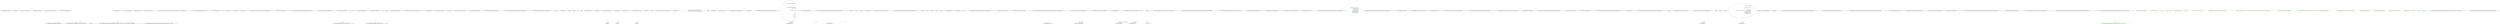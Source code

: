 digraph  {
n0 [cluster="QuantConnect.Market.Market()", label="Entry QuantConnect.Market.Market()", span="40-40"];
n1 [cluster="QuantConnect.Market.Market()", label=HardcodedMarkets, span="43-43"];
n2 [cluster="QuantConnect.Market.Market()", label="Markets[market.Item1] = market.Item2", span="45-45"];
n4 [cluster="QuantConnect.Market.Market()", label="Exit QuantConnect.Market.Market()", span="40-40"];
n3 [cluster="QuantConnect.Market.Market()", label="ReverseMarkets[market.Item2] = market.Item1", span="46-46"];
n5 [cluster="QuantConnect.Market.Add(string, int)", label="Entry QuantConnect.Market.Add(string, int)", span="75-75"];
n6 [cluster="QuantConnect.Market.Add(string, int)", label="identifier >= MaxMarketIdentifier", span="77-77"];
n9 [cluster="QuantConnect.Market.Add(string, int)", label="market = market.ToLower()", span="83-83"];
n12 [cluster="QuantConnect.Market.Add(string, int)", label="Markets.TryGetValue(market, out marketIdentifier) && identifier != marketIdentifier", span="89-89"];
n15 [cluster="QuantConnect.Market.Add(string, int)", label="ReverseMarkets.TryGetValue(identifier, out existingMarket)", span="95-95"];
n17 [cluster="QuantConnect.Market.Add(string, int)", label="Markets[market] = identifier", span="101-101"];
n18 [cluster="QuantConnect.Market.Add(string, int)", label="ReverseMarkets[identifier] = market", span="102-102"];
n7 [cluster="QuantConnect.Market.Add(string, int)", label="var message = string.Format(''The market identifier is limited to positive values less than {0}.'', MaxMarketIdentifier)", span="79-79"];
n8 [cluster="QuantConnect.Market.Add(string, int)", label="throw new ArgumentOutOfRangeException(''identifier'', message);", span="80-80"];
n20 [cluster="string.Format(string, object)", label="Entry string.Format(string, object)", span="0-0"];
n10 [cluster="QuantConnect.Market.Add(string, int)", label=_lock, span="86-86"];
n22 [cluster="string.ToLower()", label="Entry string.ToLower()", span="0-0"];
n13 [cluster="QuantConnect.Market.Add(string, int)", label="throw new ArgumentException(''Attempted to add an already added market with a different identifier. Market: '' + market);", span="91-91"];
n16 [cluster="QuantConnect.Market.Add(string, int)", label="throw new ArgumentException(''Attempted to add a market identifier that is already in use. New Market: '' + market + '' Existing Market: '' + existingMarket);", span="97-97"];
n11 [cluster="QuantConnect.Market.Add(string, int)", label="int marketIdentifier", span="88-88"];
n14 [cluster="QuantConnect.Market.Add(string, int)", label="string existingMarket", span="94-94"];
n23 [cluster="System.Collections.Generic.Dictionary<TKey, TValue>.TryGetValue(TKey, out TValue)", label="Entry System.Collections.Generic.Dictionary<TKey, TValue>.TryGetValue(TKey, out TValue)", span="0-0"];
n19 [cluster="QuantConnect.Market.Add(string, int)", label="Exit QuantConnect.Market.Add(string, int)", span="75-75"];
n21 [cluster="System.ArgumentOutOfRangeException.ArgumentOutOfRangeException(string, string)", label="Entry System.ArgumentOutOfRangeException.ArgumentOutOfRangeException(string, string)", span="0-0"];
n24 [cluster="System.ArgumentException.ArgumentException(string)", label="Entry System.ArgumentException.ArgumentException(string)", span="0-0"];
n25 [cluster="QuantConnect.Market.Encode(string)", label="Entry QuantConnect.Market.Encode(string)", span="111-111"];
n26 [cluster="QuantConnect.Market.Encode(string)", label=_lock, span="113-113"];
n28 [cluster="QuantConnect.Market.Encode(string)", label="return !Markets.TryGetValue(market, out code) ? (int?) null : code;", span="116-116"];
n27 [cluster="QuantConnect.Market.Encode(string)", label="int code", span="115-115"];
n29 [cluster="QuantConnect.Market.Encode(string)", label="Exit QuantConnect.Market.Encode(string)", span="111-111"];
n30 [cluster="QuantConnect.Market.Decode(int)", label="Entry QuantConnect.Market.Decode(int)", span="125-125"];
n31 [cluster="QuantConnect.Market.Decode(int)", label=_lock, span="127-127"];
n33 [cluster="QuantConnect.Market.Decode(int)", label="return !ReverseMarkets.TryGetValue(code, out market) ? null : market;", span="130-130"];
n32 [cluster="QuantConnect.Market.Decode(int)", label="string market", span="129-129"];
n34 [cluster="QuantConnect.Market.Decode(int)", label="Exit QuantConnect.Market.Decode(int)", span="125-125"];
m1_31 [cluster="QuantConnect.Logging.Log.Error(System.Exception, string, bool)", file="QuandlBitfinexDownloader.cs", label="Entry QuantConnect.Logging.Log.Error(System.Exception, string, bool)", span="98-98"];
m1_61 [cluster="string.Contains(string)", file="QuandlBitfinexDownloader.cs", label="Entry string.Contains(string)", span="0-0"];
m1_62 [cluster="System.Diagnostics.Process.Kill()", file="QuandlBitfinexDownloader.cs", label="Entry System.Diagnostics.Process.Kill()", span="0-0"];
m1_105 [cluster="Unk.Where", file="QuandlBitfinexDownloader.cs", label="Entry Unk.Where", span=""];
m1_101 [cluster="System.Diagnostics.Process.WaitForExit()", file="QuandlBitfinexDownloader.cs", label="Entry System.Diagnostics.Process.WaitForExit()", span="0-0"];
m1_100 [cluster="System.IO.StreamReader.ReadToEnd()", file="QuandlBitfinexDownloader.cs", label="Entry System.IO.StreamReader.ReadToEnd()", span="0-0"];
m1_4 [cluster="QuantConnect.Configuration.Config.GetBool(string, bool)", file="QuandlBitfinexDownloader.cs", label="Entry QuantConnect.Configuration.Config.GetBool(string, bool)", span="141-141"];
m1_32 [cluster="QuantConnect.Brokerages.InteractiveBrokers.InteractiveBrokersGatewayRunner.Stop()", file="QuandlBitfinexDownloader.cs", label="Entry QuantConnect.Brokerages.InteractiveBrokers.InteractiveBrokersGatewayRunner.Stop()", span="104-104"];
m1_35 [cluster="QuantConnect.Brokerages.InteractiveBrokers.InteractiveBrokersGatewayRunner.Stop()", file="QuandlBitfinexDownloader.cs", label="Log.Trace(''InteractiveBrokersGatewayRunner.Stop(): Stopping IBController...'')", span="113-113"];
m1_58 [cluster="QuantConnect.Brokerages.InteractiveBrokers.InteractiveBrokersGatewayRunner.Stop()", file="QuandlBitfinexDownloader.cs", label="Log.Error(err)", span="175-175"];
m1_33 [cluster="QuantConnect.Brokerages.InteractiveBrokers.InteractiveBrokersGatewayRunner.Stop()", file="QuandlBitfinexDownloader.cs", label="_scriptProcessId == 0", span="106-106"];
m1_36 [cluster="QuantConnect.Brokerages.InteractiveBrokers.InteractiveBrokersGatewayRunner.Stop()", file="QuandlBitfinexDownloader.cs", label="OS.IsWindows", span="115-115"];
m1_57 [cluster="QuantConnect.Brokerages.InteractiveBrokers.InteractiveBrokersGatewayRunner.Stop()", file="QuandlBitfinexDownloader.cs", label=Exception, span="173-173"];
m1_34 [cluster="QuantConnect.Brokerages.InteractiveBrokers.InteractiveBrokersGatewayRunner.Stop()", file="QuandlBitfinexDownloader.cs", label="return;", span="108-108"];
m1_37 [cluster="QuantConnect.Brokerages.InteractiveBrokers.InteractiveBrokersGatewayRunner.Stop()", file="QuandlBitfinexDownloader.cs", label=_useTws, span="117-117"];
m1_51 [cluster="QuantConnect.Brokerages.InteractiveBrokers.InteractiveBrokersGatewayRunner.Stop()", file="QuandlBitfinexDownloader.cs", label="Process.Start(''pkill'', ''xvfb-run'')", span="160-160"];
m1_56 [cluster="QuantConnect.Brokerages.InteractiveBrokers.InteractiveBrokersGatewayRunner.Stop()", file="QuandlBitfinexDownloader.cs", label="_scriptProcessId = 0", span="171-171"];
m1_38 [cluster="QuantConnect.Brokerages.InteractiveBrokers.InteractiveBrokersGatewayRunner.Stop()", file="QuandlBitfinexDownloader.cs", label="Process.GetProcessesByName(''java'')", span="119-119"];
m1_46 [cluster="QuantConnect.Brokerages.InteractiveBrokers.InteractiveBrokersGatewayRunner.Stop()", file="QuandlBitfinexDownloader.cs", label="Process.GetProcesses()", span="138-138"];
m1_52 [cluster="QuantConnect.Brokerages.InteractiveBrokers.InteractiveBrokersGatewayRunner.Stop()", file="QuandlBitfinexDownloader.cs", label="Process.Start(''pkill'', ''java'')", span="161-161"];
m1_42 [cluster="QuantConnect.Brokerages.InteractiveBrokers.InteractiveBrokersGatewayRunner.Stop()", file="QuandlBitfinexDownloader.cs", label="Process.GetProcessesByName(''cmd'')", span="127-127"];
m1_54 [cluster="QuantConnect.Brokerages.InteractiveBrokers.InteractiveBrokersGatewayRunner.Stop()", file="QuandlBitfinexDownloader.cs", label="Thread.Sleep(2500)", span="163-163"];
m1_55 [cluster="QuantConnect.Brokerages.InteractiveBrokers.InteractiveBrokersGatewayRunner.Stop()", file="QuandlBitfinexDownloader.cs", label=Exception, span="165-165"];
m1_39 [cluster="QuantConnect.Brokerages.InteractiveBrokers.InteractiveBrokersGatewayRunner.Stop()", file="QuandlBitfinexDownloader.cs", label="process.MainWindowTitle.Contains(''Interactive Brokers'')", span="121-121"];
m1_41 [cluster="QuantConnect.Brokerages.InteractiveBrokers.InteractiveBrokersGatewayRunner.Stop()", file="QuandlBitfinexDownloader.cs", label="Thread.Sleep(2500)", span="124-124"];
m1_40 [cluster="QuantConnect.Brokerages.InteractiveBrokers.InteractiveBrokersGatewayRunner.Stop()", file="QuandlBitfinexDownloader.cs", label="process.Kill()", span="123-123"];
m1_47 [cluster="QuantConnect.Brokerages.InteractiveBrokers.InteractiveBrokersGatewayRunner.Stop()", file="QuandlBitfinexDownloader.cs", label="process.MainWindowTitle.ToLower().Contains(''ibcontroller'') ||\r\n                                    process.MainWindowTitle.ToLower().Contains(''ib gateway'')", span="142-143"];
m1_50 [cluster="QuantConnect.Brokerages.InteractiveBrokers.InteractiveBrokersGatewayRunner.Stop()", file="QuandlBitfinexDownloader.cs", label=Exception, span="149-149"];
m1_49 [cluster="QuantConnect.Brokerages.InteractiveBrokers.InteractiveBrokersGatewayRunner.Stop()", file="QuandlBitfinexDownloader.cs", label="Thread.Sleep(2500)", span="146-146"];
m1_48 [cluster="QuantConnect.Brokerages.InteractiveBrokers.InteractiveBrokersGatewayRunner.Stop()", file="QuandlBitfinexDownloader.cs", label="process.Kill()", span="145-145"];
m1_53 [cluster="QuantConnect.Brokerages.InteractiveBrokers.InteractiveBrokersGatewayRunner.Stop()", file="QuandlBitfinexDownloader.cs", label="Process.Start(''pkill'', ''Xvfb'')", span="162-162"];
m1_43 [cluster="QuantConnect.Brokerages.InteractiveBrokers.InteractiveBrokersGatewayRunner.Stop()", file="QuandlBitfinexDownloader.cs", label="process.MainWindowTitle.ToLower().Contains(''ibcontroller'')", span="129-129"];
m1_45 [cluster="QuantConnect.Brokerages.InteractiveBrokers.InteractiveBrokersGatewayRunner.Stop()", file="QuandlBitfinexDownloader.cs", label="Thread.Sleep(2500)", span="132-132"];
m1_44 [cluster="QuantConnect.Brokerages.InteractiveBrokers.InteractiveBrokersGatewayRunner.Stop()", file="QuandlBitfinexDownloader.cs", label="process.Kill()", span="131-131"];
m1_59 [cluster="QuantConnect.Brokerages.InteractiveBrokers.InteractiveBrokersGatewayRunner.Stop()", file="QuandlBitfinexDownloader.cs", label="Exit QuantConnect.Brokerages.InteractiveBrokers.InteractiveBrokersGatewayRunner.Stop()", span="104-104"];
m1_106 [cluster="lambda expression", file="QuandlBitfinexDownloader.cs", label="Entry lambda expression", span="270-285"];
m1_109 [cluster="lambda expression", file="QuandlBitfinexDownloader.cs", label="return parent.Id == id;", span="277-277"];
m1_107 [cluster="lambda expression", file="QuandlBitfinexDownloader.cs", label="var parent = ProcessExtensions.Parent(x)", span="274-274"];
m1_108 [cluster="lambda expression", file="QuandlBitfinexDownloader.cs", label="parent != null", span="275-275"];
m1_110 [cluster="lambda expression", file="QuandlBitfinexDownloader.cs", label="return false;", span="282-282"];
m1_111 [cluster="lambda expression", file="QuandlBitfinexDownloader.cs", label="return false;", span="284-284"];
m1_112 [cluster="lambda expression", file="QuandlBitfinexDownloader.cs", label="Exit lambda expression", span="270-285"];
m1_129 [cluster="System.Diagnostics.PerformanceCounter.NextValue()", file="QuandlBitfinexDownloader.cs", label="Entry System.Diagnostics.PerformanceCounter.NextValue()", span="0-0"];
m1_67 [cluster="QuantConnect.Brokerages.InteractiveBrokers.InteractiveBrokersGatewayRunner.IsRunning()", file="QuandlBitfinexDownloader.cs", label="Entry QuantConnect.Brokerages.InteractiveBrokers.InteractiveBrokersGatewayRunner.IsRunning()", span="183-183"];
m1_74 [cluster="QuantConnect.Brokerages.InteractiveBrokers.InteractiveBrokersGatewayRunner.IsRunning()", file="QuandlBitfinexDownloader.cs", label="Log.Error(err)", span="202-202"];
m1_73 [cluster="QuantConnect.Brokerages.InteractiveBrokers.InteractiveBrokersGatewayRunner.IsRunning()", file="QuandlBitfinexDownloader.cs", label=Exception, span="200-200"];
m1_75 [cluster="QuantConnect.Brokerages.InteractiveBrokers.InteractiveBrokersGatewayRunner.IsRunning()", file="QuandlBitfinexDownloader.cs", label="return false;", span="205-205"];
m1_69 [cluster="QuantConnect.Brokerages.InteractiveBrokers.InteractiveBrokersGatewayRunner.IsRunning()", file="QuandlBitfinexDownloader.cs", label="return false;", span="187-187"];
m1_71 [cluster="QuantConnect.Brokerages.InteractiveBrokers.InteractiveBrokersGatewayRunner.IsRunning()", file="QuandlBitfinexDownloader.cs", label="return true;", span="193-193"];
m1_72 [cluster="QuantConnect.Brokerages.InteractiveBrokers.InteractiveBrokersGatewayRunner.IsRunning()", file="QuandlBitfinexDownloader.cs", label="return IsIbControllerRunning();", span="198-198"];
m1_68 [cluster="QuantConnect.Brokerages.InteractiveBrokers.InteractiveBrokersGatewayRunner.IsRunning()", file="QuandlBitfinexDownloader.cs", label="_scriptProcessId == 0", span="185-185"];
m1_70 [cluster="QuantConnect.Brokerages.InteractiveBrokers.InteractiveBrokersGatewayRunner.IsRunning()", file="QuandlBitfinexDownloader.cs", label=_useTws, span="191-191"];
m1_76 [cluster="QuantConnect.Brokerages.InteractiveBrokers.InteractiveBrokersGatewayRunner.IsRunning()", file="QuandlBitfinexDownloader.cs", label="Exit QuantConnect.Brokerages.InteractiveBrokers.InteractiveBrokersGatewayRunner.IsRunning()", span="183-183"];
m1_65 [cluster="System.Diagnostics.Process.GetProcesses()", file="QuandlBitfinexDownloader.cs", label="Entry System.Diagnostics.Process.GetProcesses()", span="0-0"];
m1_66 [cluster="System.Diagnostics.Process.Start(string, string)", file="QuandlBitfinexDownloader.cs", label="Entry System.Diagnostics.Process.Start(string, string)", span="0-0"];
m1_114 [cluster="QuantConnect.Brokerages.InteractiveBrokers.InteractiveBrokersGatewayRunner.ProcessExtensions.FindIndexedProcessName(int)", file="QuandlBitfinexDownloader.cs", label="Entry QuantConnect.Brokerages.InteractiveBrokers.InteractiveBrokersGatewayRunner.ProcessExtensions.FindIndexedProcessName(int)", span="291-291"];
m1_116 [cluster="QuantConnect.Brokerages.InteractiveBrokers.InteractiveBrokersGatewayRunner.ProcessExtensions.FindIndexedProcessName(int)", file="QuandlBitfinexDownloader.cs", label="var processesByName = Process.GetProcessesByName(processName)", span="294-294"];
m1_115 [cluster="QuantConnect.Brokerages.InteractiveBrokers.InteractiveBrokersGatewayRunner.ProcessExtensions.FindIndexedProcessName(int)", file="QuandlBitfinexDownloader.cs", label="var processName = Process.GetProcessById(pid).ProcessName", span="293-293"];
m1_117 [cluster="QuantConnect.Brokerages.InteractiveBrokers.InteractiveBrokersGatewayRunner.ProcessExtensions.FindIndexedProcessName(int)", file="QuandlBitfinexDownloader.cs", label="string processIndexdName = null", span="295-295"];
m1_119 [cluster="QuantConnect.Brokerages.InteractiveBrokers.InteractiveBrokersGatewayRunner.ProcessExtensions.FindIndexedProcessName(int)", file="QuandlBitfinexDownloader.cs", label="index < processesByName.Length", span="297-297"];
m1_120 [cluster="QuantConnect.Brokerages.InteractiveBrokers.InteractiveBrokersGatewayRunner.ProcessExtensions.FindIndexedProcessName(int)", file="QuandlBitfinexDownloader.cs", label="processIndexdName = index == 0 ? processName : processName + ''#'' + index", span="299-299"];
m1_118 [cluster="QuantConnect.Brokerages.InteractiveBrokers.InteractiveBrokersGatewayRunner.ProcessExtensions.FindIndexedProcessName(int)", file="QuandlBitfinexDownloader.cs", label="var index = 0", span="297-297"];
m1_125 [cluster="QuantConnect.Brokerages.InteractiveBrokers.InteractiveBrokersGatewayRunner.ProcessExtensions.FindIndexedProcessName(int)", file="QuandlBitfinexDownloader.cs", label="return processIndexdName;", span="307-307"];
m1_124 [cluster="QuantConnect.Brokerages.InteractiveBrokers.InteractiveBrokersGatewayRunner.ProcessExtensions.FindIndexedProcessName(int)", file="QuandlBitfinexDownloader.cs", label="index++", span="297-297"];
m1_122 [cluster="QuantConnect.Brokerages.InteractiveBrokers.InteractiveBrokersGatewayRunner.ProcessExtensions.FindIndexedProcessName(int)", file="QuandlBitfinexDownloader.cs", label="(int)processId.NextValue() == pid", span="301-301"];
m1_121 [cluster="QuantConnect.Brokerages.InteractiveBrokers.InteractiveBrokersGatewayRunner.ProcessExtensions.FindIndexedProcessName(int)", file="QuandlBitfinexDownloader.cs", label="var processId = new PerformanceCounter(''Process'', ''ID Process'', processIndexdName)", span="300-300"];
m1_123 [cluster="QuantConnect.Brokerages.InteractiveBrokers.InteractiveBrokersGatewayRunner.ProcessExtensions.FindIndexedProcessName(int)", file="QuandlBitfinexDownloader.cs", label="return processIndexdName;", span="303-303"];
m1_126 [cluster="QuantConnect.Brokerages.InteractiveBrokers.InteractiveBrokersGatewayRunner.ProcessExtensions.FindIndexedProcessName(int)", file="QuandlBitfinexDownloader.cs", label="Exit QuantConnect.Brokerages.InteractiveBrokers.InteractiveBrokersGatewayRunner.ProcessExtensions.FindIndexedProcessName(int)", span="291-291"];
m1_128 [cluster="System.Diagnostics.PerformanceCounter.PerformanceCounter(string, string, string)", file="QuandlBitfinexDownloader.cs", label="Entry System.Diagnostics.PerformanceCounter.PerformanceCounter(string, string, string)", span="0-0"];
m1_3 [cluster="QuantConnect.Configuration.Config.Get(string, string)", file="QuandlBitfinexDownloader.cs", label="Entry QuantConnect.Configuration.Config.Get(string, string)", span="90-90"];
m1_127 [cluster="System.Diagnostics.Process.GetProcessById(int)", file="QuandlBitfinexDownloader.cs", label="Entry System.Diagnostics.Process.GetProcessById(int)", span="0-0"];
m1_60 [cluster="System.Diagnostics.Process.GetProcessesByName(string)", file="QuandlBitfinexDownloader.cs", label="Entry System.Diagnostics.Process.GetProcessesByName(string)", span="0-0"];
m1_99 [cluster="System.Diagnostics.Process.Start()", file="QuandlBitfinexDownloader.cs", label="Entry System.Diagnostics.Process.Start()", span="0-0"];
m1_0 [cluster="QuantConnect.Brokerages.InteractiveBrokers.InteractiveBrokersGatewayRunner.StartFromConfiguration()", file="QuandlBitfinexDownloader.cs", label="Entry QuantConnect.Brokerages.InteractiveBrokers.InteractiveBrokersGatewayRunner.StartFromConfiguration()", span="48-48"];
m1_1 [cluster="QuantConnect.Brokerages.InteractiveBrokers.InteractiveBrokersGatewayRunner.StartFromConfiguration()", color=green, community=0, file="QuandlBitfinexDownloader.cs", label="Start(Config.Get(''ib-controller-dir''),\r\n                Config.Get(''ib-tws-dir''),\r\n                Config.Get(''ib-user-name''),\r\n                Config.Get(''ib-password''),\r\n                Config.Get(''ib-trading-mode''),\r\n                Config.GetBool(''ib-use-tws'')\r\n                )", prediction=0, span="50-56"];
m1_2 [cluster="QuantConnect.Brokerages.InteractiveBrokers.InteractiveBrokersGatewayRunner.StartFromConfiguration()", file="QuandlBitfinexDownloader.cs", label="Exit QuantConnect.Brokerages.InteractiveBrokers.InteractiveBrokersGatewayRunner.StartFromConfiguration()", span="48-48"];
m1_97 [cluster="System.Diagnostics.Process.Process()", file="QuandlBitfinexDownloader.cs", label="Entry System.Diagnostics.Process.Process()", span="0-0"];
m1_98 [cluster="System.Diagnostics.ProcessStartInfo.ProcessStartInfo()", file="QuandlBitfinexDownloader.cs", label="Entry System.Diagnostics.ProcessStartInfo.ProcessStartInfo()", span="0-0"];
m1_63 [cluster="System.Threading.Thread.Sleep(int)", file="QuandlBitfinexDownloader.cs", label="Entry System.Threading.Thread.Sleep(int)", span="0-0"];
m1_30 [cluster="System.Diagnostics.Process.Start(System.Diagnostics.ProcessStartInfo)", file="QuandlBitfinexDownloader.cs", label="Entry System.Diagnostics.Process.Start(System.Diagnostics.ProcessStartInfo)", span="0-0"];
m1_78 [cluster="QuantConnect.Brokerages.InteractiveBrokers.InteractiveBrokersGatewayRunner.Restart()", file="QuandlBitfinexDownloader.cs", label="Entry QuantConnect.Brokerages.InteractiveBrokers.InteractiveBrokersGatewayRunner.Restart()", span="211-211"];
m1_79 [cluster="QuantConnect.Brokerages.InteractiveBrokers.InteractiveBrokersGatewayRunner.Restart()", file="QuandlBitfinexDownloader.cs", label="Start(_ibControllerDirectory, _twsDirectory, _userId, _password, _tradingMode, _useTws)", span="213-213"];
m1_80 [cluster="QuantConnect.Brokerages.InteractiveBrokers.InteractiveBrokersGatewayRunner.Restart()", file="QuandlBitfinexDownloader.cs", label="Thread.Sleep(TimeSpan.FromSeconds(30))", span="216-216"];
m1_81 [cluster="QuantConnect.Brokerages.InteractiveBrokers.InteractiveBrokersGatewayRunner.Restart()", file="QuandlBitfinexDownloader.cs", label="Exit QuantConnect.Brokerages.InteractiveBrokers.InteractiveBrokersGatewayRunner.Restart()", span="211-211"];
m1_26 [cluster="System.IO.Path.Combine(string, string)", file="QuandlBitfinexDownloader.cs", label="Entry System.IO.Path.Combine(string, string)", span="0-0"];
m1_27 [cluster="string.Format(string, params object[])", file="QuandlBitfinexDownloader.cs", label="Entry string.Format(string, params object[])", span="0-0"];
m1_77 [cluster="QuantConnect.Brokerages.InteractiveBrokers.InteractiveBrokersGatewayRunner.IsIbControllerRunning()", file="QuandlBitfinexDownloader.cs", label="Entry QuantConnect.Brokerages.InteractiveBrokers.InteractiveBrokersGatewayRunner.IsIbControllerRunning()", span="222-222"];
m1_85 [cluster="QuantConnect.Brokerages.InteractiveBrokers.InteractiveBrokersGatewayRunner.IsIbControllerRunning()", file="QuandlBitfinexDownloader.cs", label="Process.GetProcesses()", span="226-226"];
m1_96 [cluster="QuantConnect.Brokerages.InteractiveBrokers.InteractiveBrokersGatewayRunner.IsIbControllerRunning()", file="QuandlBitfinexDownloader.cs", label="Exit QuantConnect.Brokerages.InteractiveBrokers.InteractiveBrokersGatewayRunner.IsIbControllerRunning()", span="222-222"];
m1_84 [cluster="QuantConnect.Brokerages.InteractiveBrokers.InteractiveBrokersGatewayRunner.IsIbControllerRunning()", file="QuandlBitfinexDownloader.cs", label="OS.IsWindows", span="224-224"];
m1_86 [cluster="QuantConnect.Brokerages.InteractiveBrokers.InteractiveBrokersGatewayRunner.IsIbControllerRunning()", file="QuandlBitfinexDownloader.cs", label="process.MainWindowTitle.ToLower().Contains(''ibcontroller'')", span="230-230"];
m1_92 [cluster="QuantConnect.Brokerages.InteractiveBrokers.InteractiveBrokersGatewayRunner.IsIbControllerRunning()", file="QuandlBitfinexDownloader.cs", label="var processFound = output.Contains(''java'') && output.Contains(''ibgateway'')", span="257-257"];
m1_88 [cluster="QuantConnect.Brokerages.InteractiveBrokers.InteractiveBrokersGatewayRunner.IsIbControllerRunning()", file="QuandlBitfinexDownloader.cs", label=Exception, span="235-235"];
m1_95 [cluster="QuantConnect.Brokerages.InteractiveBrokers.InteractiveBrokersGatewayRunner.IsIbControllerRunning()", file="QuandlBitfinexDownloader.cs", label="return false;", span="264-264"];
m1_87 [cluster="QuantConnect.Brokerages.InteractiveBrokers.InteractiveBrokersGatewayRunner.IsIbControllerRunning()", file="QuandlBitfinexDownloader.cs", label="return true;", span="232-232"];
m1_94 [cluster="QuantConnect.Brokerages.InteractiveBrokers.InteractiveBrokersGatewayRunner.IsIbControllerRunning()", file="QuandlBitfinexDownloader.cs", label="return processFound;", span="261-261"];
m1_89 [cluster="QuantConnect.Brokerages.InteractiveBrokers.InteractiveBrokersGatewayRunner.IsIbControllerRunning()", file="QuandlBitfinexDownloader.cs", label="var process = new Process\r\n                {\r\n                    StartInfo = new ProcessStartInfo\r\n                    {\r\n                        FileName = ''bash'',\r\n                        Arguments = ''-c 'ps aux | grep -v bash | grep java | grep ibgateway''',\r\n                        UseShellExecute = false,\r\n                        RedirectStandardOutput = true,\r\n                        CreateNoWindow = true\r\n                    }\r\n                }", span="243-253"];
m1_91 [cluster="QuantConnect.Brokerages.InteractiveBrokers.InteractiveBrokersGatewayRunner.IsIbControllerRunning()", file="QuandlBitfinexDownloader.cs", label="var output = process.StandardOutput.ReadToEnd()", span="256-256"];
m1_90 [cluster="QuantConnect.Brokerages.InteractiveBrokers.InteractiveBrokersGatewayRunner.IsIbControllerRunning()", file="QuandlBitfinexDownloader.cs", label="process.Start()", span="255-255"];
m1_93 [cluster="QuantConnect.Brokerages.InteractiveBrokers.InteractiveBrokersGatewayRunner.IsIbControllerRunning()", file="QuandlBitfinexDownloader.cs", label="process.WaitForExit()", span="259-259"];
m1_113 [cluster="QuantConnect.Brokerages.InteractiveBrokers.InteractiveBrokersGatewayRunner.ProcessExtensions.Parent(System.Diagnostics.Process)", file="QuandlBitfinexDownloader.cs", label="Entry QuantConnect.Brokerages.InteractiveBrokers.InteractiveBrokersGatewayRunner.ProcessExtensions.Parent(System.Diagnostics.Process)", span="316-316"];
m1_134 [cluster="QuantConnect.Brokerages.InteractiveBrokers.InteractiveBrokersGatewayRunner.ProcessExtensions.Parent(System.Diagnostics.Process)", file="QuandlBitfinexDownloader.cs", label="return FindPidFromIndexedProcessName(FindIndexedProcessName(process.Id));", span="318-318"];
m1_135 [cluster="QuantConnect.Brokerages.InteractiveBrokers.InteractiveBrokersGatewayRunner.ProcessExtensions.Parent(System.Diagnostics.Process)", file="QuandlBitfinexDownloader.cs", label="Exit QuantConnect.Brokerages.InteractiveBrokers.InteractiveBrokersGatewayRunner.ProcessExtensions.Parent(System.Diagnostics.Process)", span="316-316"];
m1_28 [cluster="QuantConnect.Logging.Log.Trace(string, bool)", file="QuandlBitfinexDownloader.cs", label="Entry QuantConnect.Logging.Log.Trace(string, bool)", span="106-106"];
m1_29 [cluster="System.Diagnostics.ProcessStartInfo.ProcessStartInfo(string, string)", file="QuandlBitfinexDownloader.cs", label="Entry System.Diagnostics.ProcessStartInfo.ProcessStartInfo(string, string)", span="0-0"];
m1_83 [cluster="System.Threading.Thread.Sleep(System.TimeSpan)", file="QuandlBitfinexDownloader.cs", label="Entry System.Threading.Thread.Sleep(System.TimeSpan)", span="0-0"];
m1_82 [cluster="System.TimeSpan.FromSeconds(double)", file="QuandlBitfinexDownloader.cs", label="Entry System.TimeSpan.FromSeconds(double)", span="0-0"];
m1_130 [cluster="QuantConnect.Brokerages.InteractiveBrokers.InteractiveBrokersGatewayRunner.ProcessExtensions.FindPidFromIndexedProcessName(string)", file="QuandlBitfinexDownloader.cs", label="Entry QuantConnect.Brokerages.InteractiveBrokers.InteractiveBrokersGatewayRunner.ProcessExtensions.FindPidFromIndexedProcessName(string)", span="310-310"];
m1_132 [cluster="QuantConnect.Brokerages.InteractiveBrokers.InteractiveBrokersGatewayRunner.ProcessExtensions.FindPidFromIndexedProcessName(string)", file="QuandlBitfinexDownloader.cs", label="return Process.GetProcessById((int)parentId.NextValue());", span="313-313"];
m1_131 [cluster="QuantConnect.Brokerages.InteractiveBrokers.InteractiveBrokersGatewayRunner.ProcessExtensions.FindPidFromIndexedProcessName(string)", file="QuandlBitfinexDownloader.cs", label="var parentId = new PerformanceCounter(''Process'', ''Creating Process ID'', indexedProcessName)", span="312-312"];
m1_133 [cluster="QuantConnect.Brokerages.InteractiveBrokers.InteractiveBrokersGatewayRunner.ProcessExtensions.FindPidFromIndexedProcessName(string)", file="QuandlBitfinexDownloader.cs", label="Exit QuantConnect.Brokerages.InteractiveBrokers.InteractiveBrokersGatewayRunner.ProcessExtensions.FindPidFromIndexedProcessName(string)", span="310-310"];
m1_5 [cluster="QuantConnect.Brokerages.InteractiveBrokers.InteractiveBrokersGatewayRunner.Start(string, string, string, string, string, bool)", file="QuandlBitfinexDownloader.cs", label="Entry QuantConnect.Brokerages.InteractiveBrokers.InteractiveBrokersGatewayRunner.Start(string, string, string, string, string, bool)", span="68-68"];
m1_6 [cluster="QuantConnect.Brokerages.InteractiveBrokers.InteractiveBrokersGatewayRunner.Start(string, string, string, string, string, bool)", color=green, community=0, file="QuandlBitfinexDownloader.cs", label="_ibControllerDirectory = ibControllerDirectory", prediction=1, span="70-70"];
m1_7 [cluster="QuantConnect.Brokerages.InteractiveBrokers.InteractiveBrokersGatewayRunner.Start(string, string, string, string, string, bool)", color=green, community=0, file="QuandlBitfinexDownloader.cs", label="_twsDirectory = twsDirectory", prediction=2, span="71-71"];
m1_8 [cluster="QuantConnect.Brokerages.InteractiveBrokers.InteractiveBrokersGatewayRunner.Start(string, string, string, string, string, bool)", color=green, community=0, file="QuandlBitfinexDownloader.cs", label="_userId = userId", prediction=3, span="72-72"];
m1_9 [cluster="QuantConnect.Brokerages.InteractiveBrokers.InteractiveBrokersGatewayRunner.Start(string, string, string, string, string, bool)", color=green, community=0, file="QuandlBitfinexDownloader.cs", label="_password = password", prediction=4, span="73-73"];
m1_10 [cluster="QuantConnect.Brokerages.InteractiveBrokers.InteractiveBrokersGatewayRunner.Start(string, string, string, string, string, bool)", color=green, community=0, file="QuandlBitfinexDownloader.cs", label="_tradingMode = tradingMode", prediction=5, span="74-74"];
m1_11 [cluster="QuantConnect.Brokerages.InteractiveBrokers.InteractiveBrokersGatewayRunner.Start(string, string, string, string, string, bool)", color=green, community=0, file="QuandlBitfinexDownloader.cs", label="_useTws = useTws", prediction=6, span="75-75"];
m1_12 [cluster="QuantConnect.Brokerages.InteractiveBrokers.InteractiveBrokersGatewayRunner.Start(string, string, string, string, string, bool)", color=green, community=0, file="QuandlBitfinexDownloader.cs", label="var useTwsSwitch = useTws ? ''TWS'' : ''GATEWAY''", prediction=7, span="77-77"];
m1_13 [cluster="QuantConnect.Brokerages.InteractiveBrokers.InteractiveBrokersGatewayRunner.Start(string, string, string, string, string, bool)", color=green, community=0, file="QuandlBitfinexDownloader.cs", label="var batchFilename = Path.Combine(''InteractiveBrokers'', ''run-ib-controller.bat'')", prediction=8, span="78-78"];
m1_16 [cluster="QuantConnect.Brokerages.InteractiveBrokers.InteractiveBrokersGatewayRunner.Start(string, string, string, string, string, bool)", color=green, community=0, file="QuandlBitfinexDownloader.cs", label="var arguments = string.Format(''{0} {1} {2} {3} {4} {5} {6}'', file, ibControllerDirectory, twsDirectory, userId, password, useTwsSwitch, tradingMode)", prediction=9, span="84-84"];
m1_15 [cluster="QuantConnect.Brokerages.InteractiveBrokers.InteractiveBrokersGatewayRunner.Start(string, string, string, string, string, bool)", color=green, community=0, file="QuandlBitfinexDownloader.cs", label="var file = OS.IsWindows ? batchFilename : bashFilename", prediction=10, span="83-83"];
m1_17 [cluster="QuantConnect.Brokerages.InteractiveBrokers.InteractiveBrokersGatewayRunner.Start(string, string, string, string, string, bool)", color=green, community=0, file="QuandlBitfinexDownloader.cs", label="Log.Trace(''InteractiveBrokersGatewayRunner.Start(): Launching IBController for account '' + userId + ''...'')", prediction=11, span="86-86"];
m1_18 [cluster="QuantConnect.Brokerages.InteractiveBrokers.InteractiveBrokersGatewayRunner.Start(string, string, string, string, string, bool)", color=green, community=0, file="QuandlBitfinexDownloader.cs", label="var processStartInfo = OS.IsWindows ? new ProcessStartInfo(''cmd.exe'', ''/C '' + arguments) : new ProcessStartInfo(''bash'', arguments)", prediction=12, span="88-88"];
m1_14 [cluster="QuantConnect.Brokerages.InteractiveBrokers.InteractiveBrokersGatewayRunner.Start(string, string, string, string, string, bool)", color=green, community=0, file="QuandlBitfinexDownloader.cs", label="var bashFilename = Path.Combine(''InteractiveBrokers'', ''run-ib-controller.sh'')", prediction=13, span="79-79"];
m1_19 [cluster="QuantConnect.Brokerages.InteractiveBrokers.InteractiveBrokersGatewayRunner.Start(string, string, string, string, string, bool)", color=green, community=0, file="QuandlBitfinexDownloader.cs", label="processStartInfo.UseShellExecute = false", prediction=14, span="90-90"];
m1_20 [cluster="QuantConnect.Brokerages.InteractiveBrokers.InteractiveBrokersGatewayRunner.Start(string, string, string, string, string, bool)", color=green, community=0, file="QuandlBitfinexDownloader.cs", label="processStartInfo.RedirectStandardOutput = false", prediction=15, span="91-91"];
m1_21 [cluster="QuantConnect.Brokerages.InteractiveBrokers.InteractiveBrokersGatewayRunner.Start(string, string, string, string, string, bool)", color=green, community=0, file="QuandlBitfinexDownloader.cs", label="var process = Process.Start(processStartInfo)", prediction=16, span="92-92"];
m1_22 [cluster="QuantConnect.Brokerages.InteractiveBrokers.InteractiveBrokersGatewayRunner.Start(string, string, string, string, string, bool)", color=green, community=0, file="QuandlBitfinexDownloader.cs", label="_scriptProcessId = process != null ? process.Id : 0", prediction=17, span="93-93"];
m1_23 [cluster="QuantConnect.Brokerages.InteractiveBrokers.InteractiveBrokersGatewayRunner.Start(string, string, string, string, string, bool)", color=green, community=0, file="QuandlBitfinexDownloader.cs", label=Exception, prediction=18, span="95-95"];
m1_24 [cluster="QuantConnect.Brokerages.InteractiveBrokers.InteractiveBrokersGatewayRunner.Start(string, string, string, string, string, bool)", color=green, community=0, file="QuandlBitfinexDownloader.cs", label="Log.Error(err)", prediction=19, span="97-97"];
m1_25 [cluster="QuantConnect.Brokerages.InteractiveBrokers.InteractiveBrokersGatewayRunner.Start(string, string, string, string, string, bool)", file="QuandlBitfinexDownloader.cs", label="Exit QuantConnect.Brokerages.InteractiveBrokers.InteractiveBrokersGatewayRunner.Start(string, string, string, string, string, bool)", span="68-68"];
m1_102 [cluster="QuantConnect.Brokerages.InteractiveBrokers.InteractiveBrokersGatewayRunner.GetSpawnedProcesses(int)", file="QuandlBitfinexDownloader.cs", label="Entry QuantConnect.Brokerages.InteractiveBrokers.InteractiveBrokersGatewayRunner.GetSpawnedProcesses(int)", span="267-267"];
m1_103 [cluster="QuantConnect.Brokerages.InteractiveBrokers.InteractiveBrokersGatewayRunner.GetSpawnedProcesses(int)", file="QuandlBitfinexDownloader.cs", label="return Process.GetProcesses().Where(x =>\r\n            {\r\n                try\r\n                {\r\n                    var parent = ProcessExtensions.Parent(x);\r\n                    if (parent != null)\r\n                    {\r\n                        return parent.Id == id;\r\n                    }\r\n                }\r\n                catch\r\n                {\r\n                    return false;\r\n                }\r\n                return false;\r\n            });", span="270-285"];
m1_104 [cluster="QuantConnect.Brokerages.InteractiveBrokers.InteractiveBrokersGatewayRunner.GetSpawnedProcesses(int)", file="QuandlBitfinexDownloader.cs", label="Exit QuantConnect.Brokerages.InteractiveBrokers.InteractiveBrokersGatewayRunner.GetSpawnedProcesses(int)", span="267-267"];
m1_136 [file="QuandlBitfinexDownloader.cs", label=int, span=""];
n5 -> n12  [color=darkseagreen4, key=1, label=int, style=dashed];
n5 -> n15  [color=darkseagreen4, key=1, label=int, style=dashed];
n9 -> n12  [color=darkseagreen4, key=1, label=string, style=dashed];
n9 -> n13  [color=darkseagreen4, key=1, label=string, style=dashed];
n9 -> n16  [color=darkseagreen4, key=1, label=string, style=dashed];
n12 -> n12  [color=darkseagreen4, key=1, label=marketIdentifier, style=dashed];
n25 -> n28  [color=darkseagreen4, key=1, label=string, style=dashed];
n28 -> n28  [color=darkseagreen4, key=1, label=code, style=dashed];
n30 -> n33  [color=darkseagreen4, key=1, label=int, style=dashed];
n33 -> n33  [color=darkseagreen4, key=1, label=market, style=dashed];
m1_38 -> m1_40  [color=darkseagreen4, key=1, label=process, style=dashed];
m1_46 -> m1_48  [color=darkseagreen4, key=1, label=process, style=dashed];
m1_42 -> m1_44  [color=darkseagreen4, key=1, label=process, style=dashed];
m1_107 -> m1_109  [color=darkseagreen4, key=1, label=parent, style=dashed];
m1_114 -> m1_122  [color=darkseagreen4, key=1, label=int, style=dashed];
m1_116 -> m1_119  [color=darkseagreen4, key=1, label=processesByName, style=dashed];
m1_117 -> m1_125  [color=darkseagreen4, key=1, label=processIndexdName, style=dashed];
m1_120 -> m1_123  [color=darkseagreen4, key=1, label=processIndexdName, style=dashed];
m1_120 -> m1_125  [color=darkseagreen4, key=1, label=processIndexdName, style=dashed];
m1_118 -> m1_124  [color=darkseagreen4, key=1, label=index, style=dashed];
m1_124 -> m1_124  [color=darkseagreen4, key=1, label=index, style=dashed];
m1_92 -> m1_94  [color=darkseagreen4, key=1, label=processFound, style=dashed];
m1_89 -> m1_93  [color=darkseagreen4, key=1, label=process, style=dashed];
m1_5 -> m1_17  [color=green, key=1, label=string, style=dashed];
m1_102 -> m1_109  [color=darkseagreen4, key=1, label=int, style=dashed];
m1_103 -> m1_106  [color=darkseagreen4, key=1, label="lambda expression", style=dashed];
m1_136 -> m1_109  [color=darkseagreen4, key=1, label=int, style=dashed];
}
